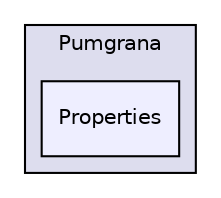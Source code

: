 digraph "C:/Users/Tristan/Documents/Visual Studio 2013/Projects/Pumgrana/Pumgrana/Properties" {
  compound=true
  node [ fontsize="10", fontname="Helvetica"];
  edge [ labelfontsize="10", labelfontname="Helvetica"];
  subgraph clusterdir_f5b3a16be69485fd487cebc58f99b217 {
    graph [ bgcolor="#ddddee", pencolor="black", label="Pumgrana" fontname="Helvetica", fontsize="10", URL="dir_f5b3a16be69485fd487cebc58f99b217.html"]
  dir_4368bb67d50ca659bbc64784df074500 [shape=box, label="Properties", style="filled", fillcolor="#eeeeff", pencolor="black", URL="dir_4368bb67d50ca659bbc64784df074500.html"];
  }
}
